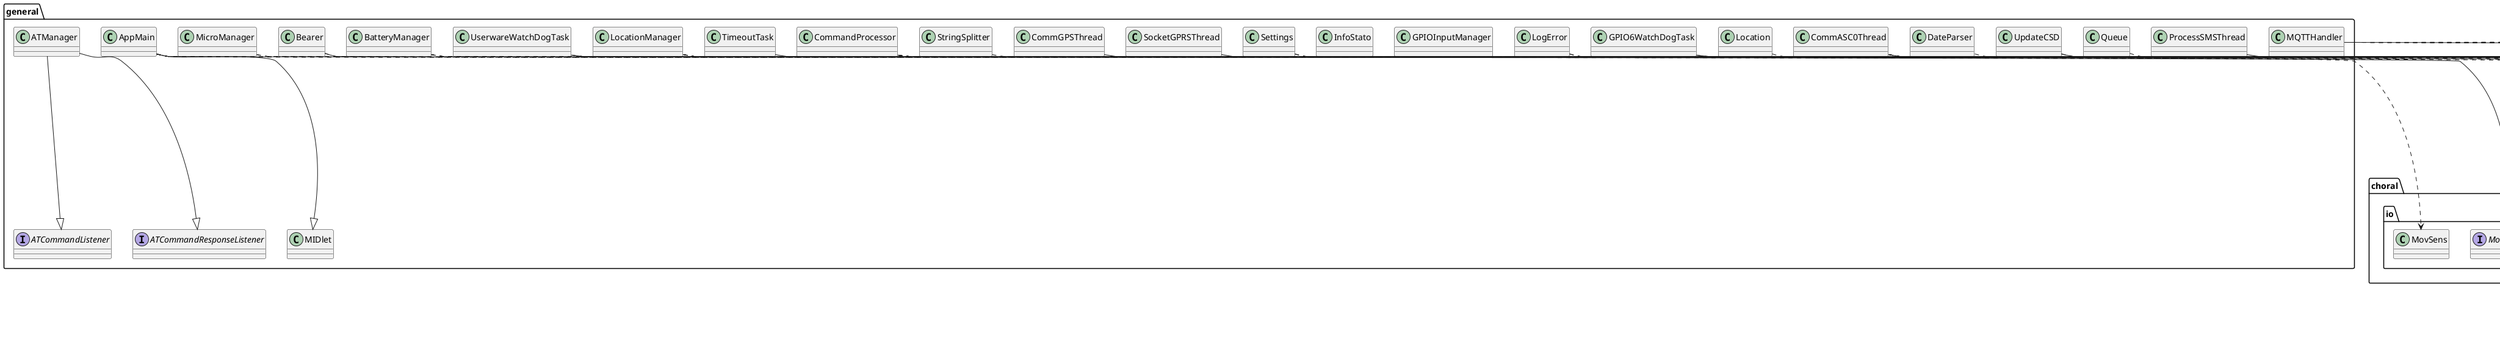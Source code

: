 @startuml
class choral.io.CheckUpgrade
class choral.io.InfoMicro
class choral.io.MovSens
class choral.io.PowerManager
class choral.io.UserLed
class com.cinterion.io.ATCommand
class com.cinterion.io.ATCommandFailedException
class com.cinterion.io.BearerControl
class com.cinterion.io.file.FileConnection
class com.cinterion.misc.Watchdog
class com.m2mgo.util.GPRSConnectOptions
class general.ATManager
class general.AppMain
class general.BatteryManager
class general.Bearer
class general.CommASC0Thread
class general.CommGPSThread
class general.CommandProcessor
class general.DateParser
class general.GPIO6WatchDogTask
class general.GPIOInputManager
class general.InfoStato
class general.Location
class general.LocationManager
class general.LogError
class general.MIDlet
class general.MQTTHandler
class general.MicroManager
class general.ProcessSMSThread
class general.Queue
class general.Settings
class general.SocketGPRSThread
class general.StringSplitter
class general.TimeoutTask
class general.UpdateCSD
class general.UserwareWatchDogTask
class java.io.IOException
class java.io.InputStream
class java.io.OutputStream
class java.lang.Thread
class java.util.Date
class java.util.Enumeration
class java.util.Timer
class java.util.TimerTask
class java.util.Vector
class javax.microedition.io.CommConnection
class javax.microedition.io.Connector
class javax.microedition.midlet.MIDletStateChangeException
class org.eclipse.paho.client.mqttv3.MqttClient
class org.eclipse.paho.client.mqttv3.MqttConnectOptions
class org.eclipse.paho.client.mqttv3.MqttDeliveryToken
class org.eclipse.paho.client.mqttv3.MqttException
class org.eclipse.paho.client.mqttv3.MqttMessage
class org.eclipse.paho.client.mqttv3.MqttSecurityException
class org.eclipse.paho.client.mqttv3.MqttTopic
class org.eclipse.paho.client.mqttv3.internal.MemoryPersistence
interface choral.io.MovListener
interface com.cinterion.io.BearerControlListener
interface general.ATCommandListener
interface general.ATCommandResponseListener
interface org.eclipse.paho.client.mqttv3.MqttCallback
general.ATManager --|> general.ATCommandListener
general.ATManager --|> general.ATCommandResponseListener
general.AppMain ..> choral.io.CheckUpgrade
general.AppMain ..> choral.io.MovSens
general.AppMain ..> com.cinterion.io.BearerControl
general.AppMain ..> com.m2mgo.util.GPRSConnectOptions
general.AppMain --|> general.MIDlet
general.AppMain ..> java.io.IOException
general.AppMain --|> choral.io.MovListener
general.BatteryManager ..> choral.io.PowerManager
general.BatteryManager ..> java.io.IOException
general.BatteryManager ..> java.util.Timer
general.BatteryManager ..> java.util.TimerTask
general.Bearer ..> com.m2mgo.util.GPRSConnectOptions
general.Bearer --|> com.cinterion.io.BearerControlListener
general.CommASC0Thread ..> java.io.IOException
general.CommASC0Thread ..> java.io.InputStream
general.CommASC0Thread ..> java.io.OutputStream
general.CommASC0Thread --|> java.lang.Thread
general.CommASC0Thread ..> javax.microedition.io.CommConnection
general.CommASC0Thread ..> javax.microedition.io.Connector
general.CommGPSThread --|> java.lang.Thread
general.CommandProcessor ..> com.cinterion.io.ATCommand
general.CommandProcessor ..> com.cinterion.io.ATCommandFailedException
general.CommandProcessor ..> java.io.IOException
general.CommandProcessor ..> java.util.Date
general.CommandProcessor ..> java.util.Enumeration
general.CommandProcessor ..> javax.microedition.midlet.MIDletStateChangeException
general.DateParser ..> java.util.Date
general.GPIO6WatchDogTask ..> java.util.Timer
general.GPIO6WatchDogTask --|> java.util.TimerTask
general.Location ..> java.util.Date
general.LocationManager ..> choral.io.UserLed
general.LocationManager ..> java.io.IOException
general.LocationManager ..> java.util.Date
general.LocationManager ..> java.util.Timer
general.LocationManager ..> java.util.TimerTask
general.LogError ..> com.cinterion.io.file.FileConnection
general.LogError ..> javax.microedition.io.Connector
general.MQTTHandler ..> org.eclipse.paho.client.mqttv3.MqttClient
general.MQTTHandler ..> org.eclipse.paho.client.mqttv3.MqttConnectOptions
general.MQTTHandler ..> org.eclipse.paho.client.mqttv3.MqttDeliveryToken
general.MQTTHandler ..> org.eclipse.paho.client.mqttv3.MqttException
general.MQTTHandler ..> org.eclipse.paho.client.mqttv3.MqttMessage
general.MQTTHandler ..> org.eclipse.paho.client.mqttv3.MqttSecurityException
general.MQTTHandler ..> org.eclipse.paho.client.mqttv3.MqttTopic
general.MQTTHandler ..> org.eclipse.paho.client.mqttv3.internal.MemoryPersistence
general.MQTTHandler --|> org.eclipse.paho.client.mqttv3.MqttCallback
general.MicroManager ..> choral.io.InfoMicro
general.MicroManager ..> java.io.IOException
general.ProcessSMSThread --|> java.lang.Thread
general.Queue ..> java.util.Vector
general.Settings ..> com.cinterion.io.file.FileConnection
general.Settings ..> javax.microedition.io.Connector
general.SocketGPRSThread --|> java.lang.Thread
general.StringSplitter ..> java.util.Vector
general.TimeoutTask --|> java.util.TimerTask
general.UpdateCSD --|> java.lang.Thread
general.UpdateCSD ..> java.util.Timer
general.UserwareWatchDogTask ..> com.cinterion.misc.Watchdog
general.UserwareWatchDogTask ..> java.util.Timer
general.UserwareWatchDogTask --|> java.util.TimerTask
@enduml